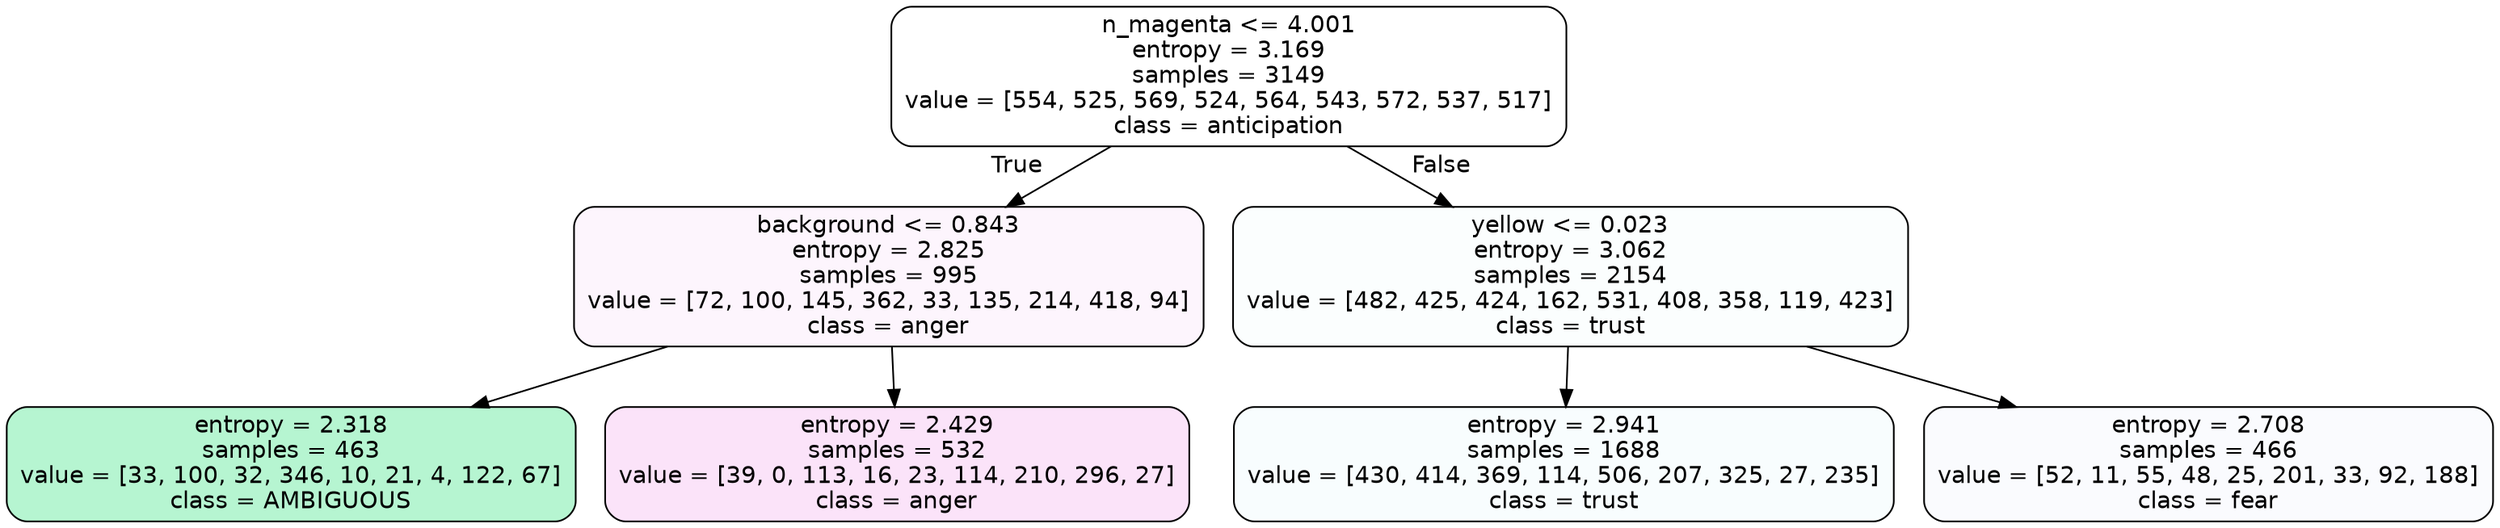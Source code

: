 digraph Tree {
node [shape=box, style="filled, rounded", color="black", fontname=helvetica] ;
edge [fontname=helvetica] ;
0 [label="n_magenta <= 4.001\nentropy = 3.169\nsamples = 3149\nvalue = [554, 525, 569, 524, 564, 543, 572, 537, 517]\nclass = anticipation", fillcolor="#8139e500"] ;
1 [label="background <= 0.843\nentropy = 2.825\nsamples = 995\nvalue = [72, 100, 145, 362, 33, 135, 214, 418, 94]\nclass = anger", fillcolor="#e539d70c"] ;
0 -> 1 [labeldistance=2.5, labelangle=45, headlabel="True"] ;
2 [label="entropy = 2.318\nsamples = 463\nvalue = [33, 100, 32, 346, 10, 21, 4, 122, 67]\nclass = AMBIGUOUS", fillcolor="#39e5815d"] ;
1 -> 2 ;
3 [label="entropy = 2.429\nsamples = 532\nvalue = [39, 0, 113, 16, 23, 114, 210, 296, 27]\nclass = anger", fillcolor="#e539d723"] ;
1 -> 3 ;
4 [label="yellow <= 0.023\nentropy = 3.062\nsamples = 2154\nvalue = [482, 425, 424, 162, 531, 408, 358, 119, 423]\nclass = trust", fillcolor="#39d7e504"] ;
0 -> 4 [labeldistance=2.5, labelangle=-45, headlabel="False"] ;
5 [label="entropy = 2.941\nsamples = 1688\nvalue = [430, 414, 369, 114, 506, 207, 325, 27, 235]\nclass = trust", fillcolor="#39d7e509"] ;
4 -> 5 ;
6 [label="entropy = 2.708\nsamples = 466\nvalue = [52, 11, 55, 48, 25, 201, 33, 92, 188]\nclass = fear", fillcolor="#3964e506"] ;
4 -> 6 ;
}
